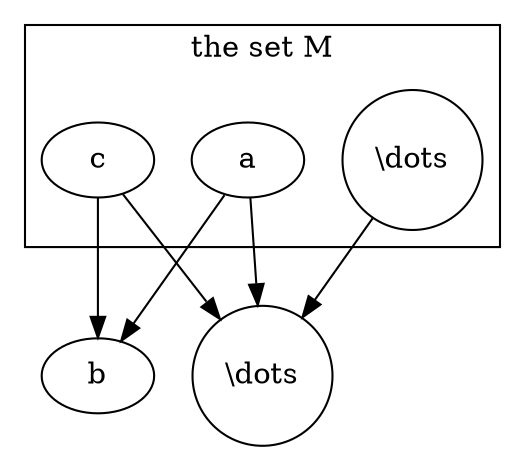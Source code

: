 digraph G {
#include

  subgraph cluster_loopmerge {
  label="the set M";
  a;
  c;
  d[shape=circle,label="\\dots"];
  };

  b;

  e[shape=circle,label="\\dots"];

a -> b;
c -> b;
a -> e;
c -> e;
d -> e;


}
